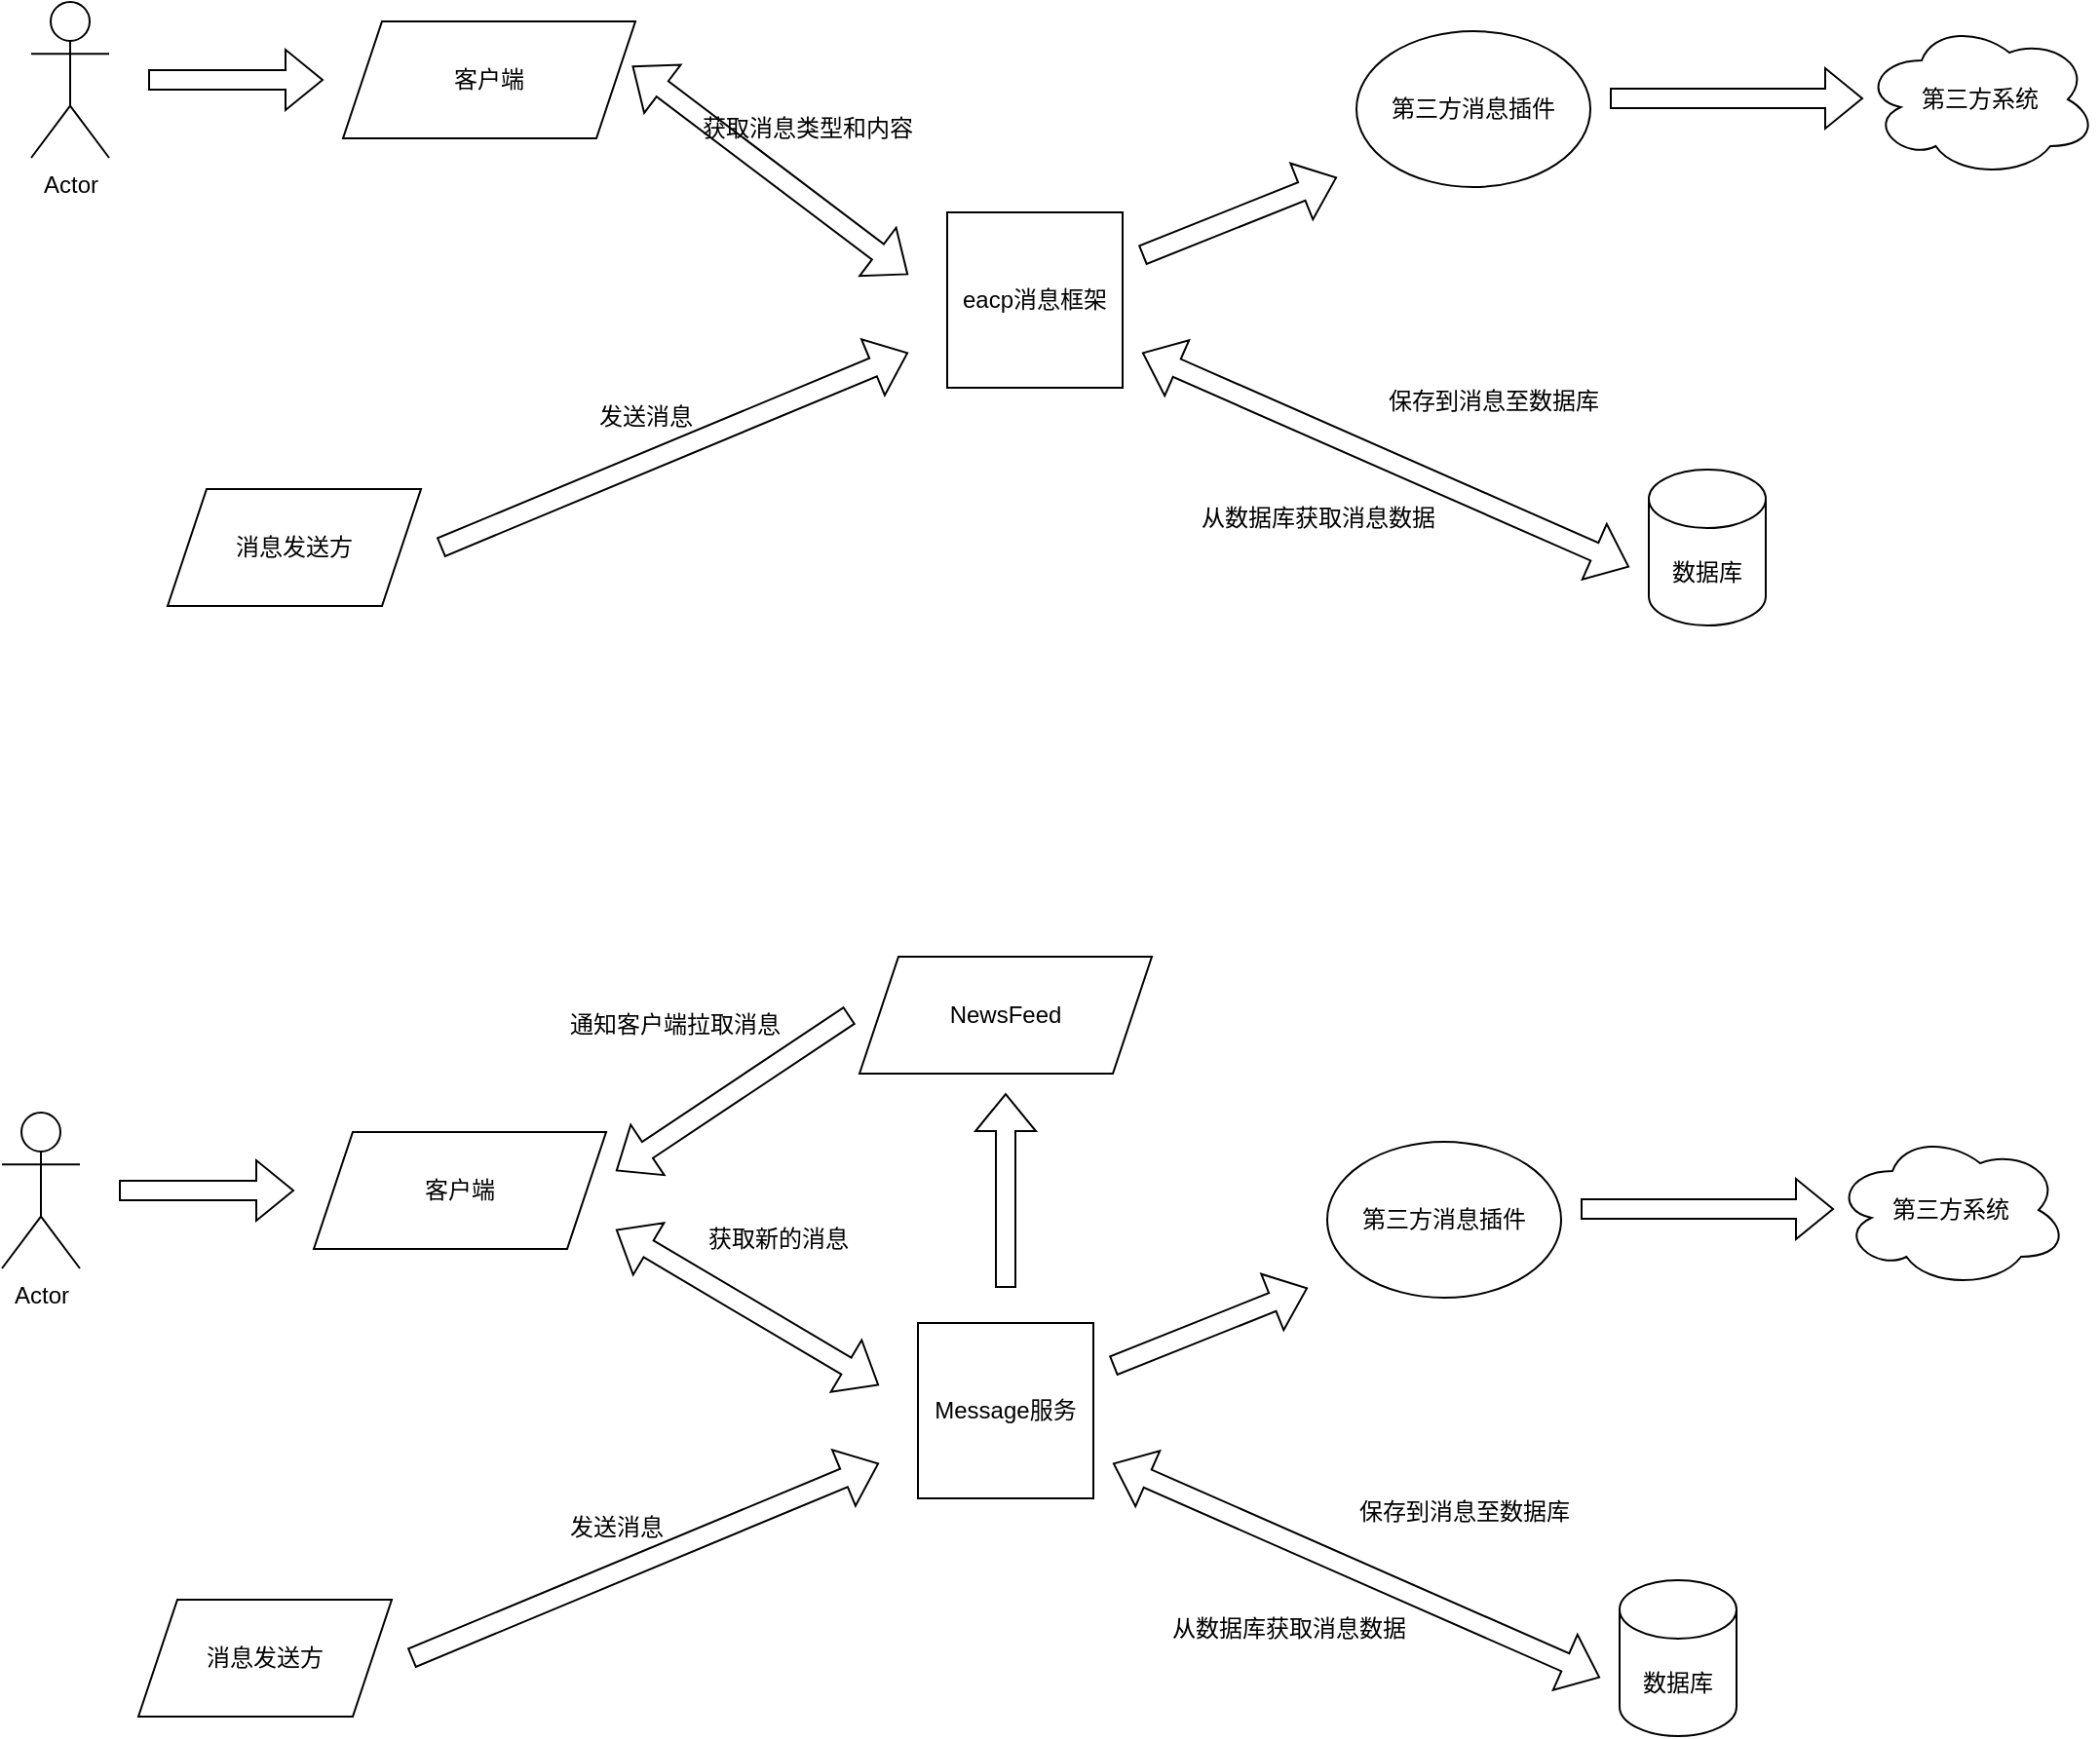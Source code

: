 <mxfile version="22.1.20" type="github">
  <diagram name="第 1 页" id="r59d_sr4X1508GLzZ14k">
    <mxGraphModel dx="1195" dy="628" grid="1" gridSize="10" guides="1" tooltips="1" connect="1" arrows="1" fold="1" page="1" pageScale="1" pageWidth="827" pageHeight="1169" math="0" shadow="0">
      <root>
        <mxCell id="0" />
        <mxCell id="1" parent="0" />
        <object label="Actor" id="UeqptkkxjQLyiw74k_jr-1">
          <mxCell style="shape=umlActor;verticalLabelPosition=bottom;verticalAlign=top;html=1;outlineConnect=0;" parent="1" vertex="1">
            <mxGeometry x="50" y="530" width="40" height="80" as="geometry" />
          </mxCell>
        </object>
        <mxCell id="UeqptkkxjQLyiw74k_jr-2" value="eacp消息框架" style="whiteSpace=wrap;html=1;aspect=fixed;" parent="1" vertex="1">
          <mxGeometry x="520" y="638" width="90" height="90" as="geometry" />
        </mxCell>
        <mxCell id="UeqptkkxjQLyiw74k_jr-3" value="客户端" style="shape=parallelogram;perimeter=parallelogramPerimeter;whiteSpace=wrap;html=1;fixedSize=1;" parent="1" vertex="1">
          <mxGeometry x="210" y="540" width="150" height="60" as="geometry" />
        </mxCell>
        <mxCell id="UeqptkkxjQLyiw74k_jr-7" value="消息发送方" style="shape=parallelogram;perimeter=parallelogramPerimeter;whiteSpace=wrap;html=1;fixedSize=1;" parent="1" vertex="1">
          <mxGeometry x="120" y="780" width="130" height="60" as="geometry" />
        </mxCell>
        <mxCell id="UeqptkkxjQLyiw74k_jr-9" value="" style="shape=flexArrow;endArrow=classic;html=1;rounded=0;" parent="1" edge="1">
          <mxGeometry width="50" height="50" relative="1" as="geometry">
            <mxPoint x="110" y="570" as="sourcePoint" />
            <mxPoint x="200" y="570" as="targetPoint" />
          </mxGeometry>
        </mxCell>
        <mxCell id="UeqptkkxjQLyiw74k_jr-14" value="" style="shape=flexArrow;endArrow=classic;html=1;rounded=0;" parent="1" edge="1">
          <mxGeometry width="50" height="50" relative="1" as="geometry">
            <mxPoint x="260" y="810" as="sourcePoint" />
            <mxPoint x="500" y="710" as="targetPoint" />
          </mxGeometry>
        </mxCell>
        <mxCell id="UeqptkkxjQLyiw74k_jr-15" value="发送消息" style="text;html=1;align=center;verticalAlign=middle;resizable=0;points=[];autosize=1;strokeColor=none;fillColor=none;" parent="1" vertex="1">
          <mxGeometry x="330" y="728" width="70" height="30" as="geometry" />
        </mxCell>
        <mxCell id="UeqptkkxjQLyiw74k_jr-16" value="数据库" style="shape=cylinder3;whiteSpace=wrap;html=1;boundedLbl=1;backgroundOutline=1;size=15;" parent="1" vertex="1">
          <mxGeometry x="880" y="770" width="60" height="80" as="geometry" />
        </mxCell>
        <mxCell id="UeqptkkxjQLyiw74k_jr-18" value="保存到消息至数据库" style="text;html=1;align=center;verticalAlign=middle;resizable=0;points=[];autosize=1;strokeColor=none;fillColor=none;" parent="1" vertex="1">
          <mxGeometry x="735" y="720" width="130" height="30" as="geometry" />
        </mxCell>
        <mxCell id="UeqptkkxjQLyiw74k_jr-19" value="第三方系统" style="ellipse;shape=cloud;whiteSpace=wrap;html=1;" parent="1" vertex="1">
          <mxGeometry x="990" y="540" width="120" height="80" as="geometry" />
        </mxCell>
        <mxCell id="UeqptkkxjQLyiw74k_jr-20" value="第三方消息插件" style="ellipse;whiteSpace=wrap;html=1;" parent="1" vertex="1">
          <mxGeometry x="730" y="545" width="120" height="80" as="geometry" />
        </mxCell>
        <mxCell id="UeqptkkxjQLyiw74k_jr-21" value="" style="shape=flexArrow;endArrow=classic;html=1;rounded=0;" parent="1" edge="1">
          <mxGeometry width="50" height="50" relative="1" as="geometry">
            <mxPoint x="620" y="660" as="sourcePoint" />
            <mxPoint x="720" y="620" as="targetPoint" />
          </mxGeometry>
        </mxCell>
        <mxCell id="UeqptkkxjQLyiw74k_jr-22" value="" style="shape=flexArrow;endArrow=classic;html=1;rounded=0;" parent="1" edge="1">
          <mxGeometry width="50" height="50" relative="1" as="geometry">
            <mxPoint x="860" y="579.5" as="sourcePoint" />
            <mxPoint x="990" y="579.5" as="targetPoint" />
          </mxGeometry>
        </mxCell>
        <mxCell id="UeqptkkxjQLyiw74k_jr-24" value="获取消息类型和内容" style="text;html=1;align=center;verticalAlign=middle;resizable=0;points=[];autosize=1;strokeColor=none;fillColor=none;" parent="1" vertex="1">
          <mxGeometry x="383" y="580" width="130" height="30" as="geometry" />
        </mxCell>
        <mxCell id="QfdEHI889G5tHcZIty8Z-1" value="" style="shape=flexArrow;endArrow=classic;startArrow=classic;html=1;rounded=0;" parent="1" edge="1">
          <mxGeometry width="100" height="100" relative="1" as="geometry">
            <mxPoint x="620.002" y="710.004" as="sourcePoint" />
            <mxPoint x="870" y="820" as="targetPoint" />
          </mxGeometry>
        </mxCell>
        <mxCell id="QfdEHI889G5tHcZIty8Z-2" value="从数据库获取消息数据" style="text;html=1;align=center;verticalAlign=middle;resizable=0;points=[];autosize=1;strokeColor=none;fillColor=none;" parent="1" vertex="1">
          <mxGeometry x="640" y="780" width="140" height="30" as="geometry" />
        </mxCell>
        <mxCell id="uP2lI5iLvTRz7hn7Uk1g-1" value="" style="shape=flexArrow;endArrow=classic;startArrow=classic;html=1;rounded=0;exitX=0.989;exitY=0.381;exitDx=0;exitDy=0;exitPerimeter=0;" edge="1" parent="1" source="UeqptkkxjQLyiw74k_jr-3">
          <mxGeometry width="100" height="100" relative="1" as="geometry">
            <mxPoint x="370" y="570" as="sourcePoint" />
            <mxPoint x="500" y="670" as="targetPoint" />
          </mxGeometry>
        </mxCell>
        <object label="Actor" id="uP2lI5iLvTRz7hn7Uk1g-2">
          <mxCell style="shape=umlActor;verticalLabelPosition=bottom;verticalAlign=top;html=1;outlineConnect=0;" vertex="1" parent="1">
            <mxGeometry x="35" y="1100" width="40" height="80" as="geometry" />
          </mxCell>
        </object>
        <mxCell id="uP2lI5iLvTRz7hn7Uk1g-3" value="Message服务" style="whiteSpace=wrap;html=1;aspect=fixed;" vertex="1" parent="1">
          <mxGeometry x="505" y="1208" width="90" height="90" as="geometry" />
        </mxCell>
        <mxCell id="uP2lI5iLvTRz7hn7Uk1g-4" value="客户端" style="shape=parallelogram;perimeter=parallelogramPerimeter;whiteSpace=wrap;html=1;fixedSize=1;" vertex="1" parent="1">
          <mxGeometry x="195" y="1110" width="150" height="60" as="geometry" />
        </mxCell>
        <mxCell id="uP2lI5iLvTRz7hn7Uk1g-5" value="消息发送方" style="shape=parallelogram;perimeter=parallelogramPerimeter;whiteSpace=wrap;html=1;fixedSize=1;" vertex="1" parent="1">
          <mxGeometry x="105" y="1350" width="130" height="60" as="geometry" />
        </mxCell>
        <mxCell id="uP2lI5iLvTRz7hn7Uk1g-6" value="" style="shape=flexArrow;endArrow=classic;html=1;rounded=0;" edge="1" parent="1">
          <mxGeometry width="50" height="50" relative="1" as="geometry">
            <mxPoint x="95" y="1140" as="sourcePoint" />
            <mxPoint x="185" y="1140" as="targetPoint" />
          </mxGeometry>
        </mxCell>
        <mxCell id="uP2lI5iLvTRz7hn7Uk1g-7" value="" style="shape=flexArrow;endArrow=classic;html=1;rounded=0;" edge="1" parent="1">
          <mxGeometry width="50" height="50" relative="1" as="geometry">
            <mxPoint x="245" y="1380" as="sourcePoint" />
            <mxPoint x="485" y="1280" as="targetPoint" />
          </mxGeometry>
        </mxCell>
        <mxCell id="uP2lI5iLvTRz7hn7Uk1g-8" value="发送消息" style="text;html=1;align=center;verticalAlign=middle;resizable=0;points=[];autosize=1;strokeColor=none;fillColor=none;" vertex="1" parent="1">
          <mxGeometry x="315" y="1298" width="70" height="30" as="geometry" />
        </mxCell>
        <mxCell id="uP2lI5iLvTRz7hn7Uk1g-9" value="数据库" style="shape=cylinder3;whiteSpace=wrap;html=1;boundedLbl=1;backgroundOutline=1;size=15;" vertex="1" parent="1">
          <mxGeometry x="865" y="1340" width="60" height="80" as="geometry" />
        </mxCell>
        <mxCell id="uP2lI5iLvTRz7hn7Uk1g-10" value="保存到消息至数据库" style="text;html=1;align=center;verticalAlign=middle;resizable=0;points=[];autosize=1;strokeColor=none;fillColor=none;" vertex="1" parent="1">
          <mxGeometry x="720" y="1290" width="130" height="30" as="geometry" />
        </mxCell>
        <mxCell id="uP2lI5iLvTRz7hn7Uk1g-11" value="第三方系统" style="ellipse;shape=cloud;whiteSpace=wrap;html=1;" vertex="1" parent="1">
          <mxGeometry x="975" y="1110" width="120" height="80" as="geometry" />
        </mxCell>
        <mxCell id="uP2lI5iLvTRz7hn7Uk1g-12" value="第三方消息插件" style="ellipse;whiteSpace=wrap;html=1;" vertex="1" parent="1">
          <mxGeometry x="715" y="1115" width="120" height="80" as="geometry" />
        </mxCell>
        <mxCell id="uP2lI5iLvTRz7hn7Uk1g-13" value="" style="shape=flexArrow;endArrow=classic;html=1;rounded=0;" edge="1" parent="1">
          <mxGeometry width="50" height="50" relative="1" as="geometry">
            <mxPoint x="605" y="1230" as="sourcePoint" />
            <mxPoint x="705" y="1190" as="targetPoint" />
          </mxGeometry>
        </mxCell>
        <mxCell id="uP2lI5iLvTRz7hn7Uk1g-14" value="" style="shape=flexArrow;endArrow=classic;html=1;rounded=0;" edge="1" parent="1">
          <mxGeometry width="50" height="50" relative="1" as="geometry">
            <mxPoint x="845" y="1149.5" as="sourcePoint" />
            <mxPoint x="975" y="1149.5" as="targetPoint" />
          </mxGeometry>
        </mxCell>
        <mxCell id="uP2lI5iLvTRz7hn7Uk1g-15" value="获取新的消息" style="text;html=1;align=center;verticalAlign=middle;resizable=0;points=[];autosize=1;strokeColor=none;fillColor=none;" vertex="1" parent="1">
          <mxGeometry x="383" y="1150" width="100" height="30" as="geometry" />
        </mxCell>
        <mxCell id="uP2lI5iLvTRz7hn7Uk1g-16" value="" style="shape=flexArrow;endArrow=classic;startArrow=classic;html=1;rounded=0;" edge="1" parent="1">
          <mxGeometry width="100" height="100" relative="1" as="geometry">
            <mxPoint x="605.002" y="1280.004" as="sourcePoint" />
            <mxPoint x="855" y="1390" as="targetPoint" />
          </mxGeometry>
        </mxCell>
        <mxCell id="uP2lI5iLvTRz7hn7Uk1g-17" value="从数据库获取消息数据" style="text;html=1;align=center;verticalAlign=middle;resizable=0;points=[];autosize=1;strokeColor=none;fillColor=none;" vertex="1" parent="1">
          <mxGeometry x="625" y="1350" width="140" height="30" as="geometry" />
        </mxCell>
        <mxCell id="uP2lI5iLvTRz7hn7Uk1g-18" value="" style="shape=flexArrow;endArrow=classic;startArrow=classic;html=1;rounded=0;" edge="1" parent="1">
          <mxGeometry width="100" height="100" relative="1" as="geometry">
            <mxPoint x="350" y="1160" as="sourcePoint" />
            <mxPoint x="485" y="1240" as="targetPoint" />
          </mxGeometry>
        </mxCell>
        <mxCell id="uP2lI5iLvTRz7hn7Uk1g-19" value="NewsFeed" style="shape=parallelogram;perimeter=parallelogramPerimeter;whiteSpace=wrap;html=1;fixedSize=1;" vertex="1" parent="1">
          <mxGeometry x="475" y="1020" width="150" height="60" as="geometry" />
        </mxCell>
        <mxCell id="uP2lI5iLvTRz7hn7Uk1g-20" value="" style="shape=flexArrow;endArrow=classic;html=1;rounded=0;" edge="1" parent="1">
          <mxGeometry width="50" height="50" relative="1" as="geometry">
            <mxPoint x="550" y="1190" as="sourcePoint" />
            <mxPoint x="550" y="1090" as="targetPoint" />
          </mxGeometry>
        </mxCell>
        <mxCell id="uP2lI5iLvTRz7hn7Uk1g-23" value="" style="shape=flexArrow;endArrow=classic;html=1;rounded=0;" edge="1" parent="1">
          <mxGeometry width="50" height="50" relative="1" as="geometry">
            <mxPoint x="470" y="1050" as="sourcePoint" />
            <mxPoint x="350" y="1130" as="targetPoint" />
          </mxGeometry>
        </mxCell>
        <mxCell id="uP2lI5iLvTRz7hn7Uk1g-25" value="通知客户端拉取消息" style="text;html=1;align=center;verticalAlign=middle;resizable=0;points=[];autosize=1;strokeColor=none;fillColor=none;" vertex="1" parent="1">
          <mxGeometry x="315" y="1040" width="130" height="30" as="geometry" />
        </mxCell>
      </root>
    </mxGraphModel>
  </diagram>
</mxfile>
